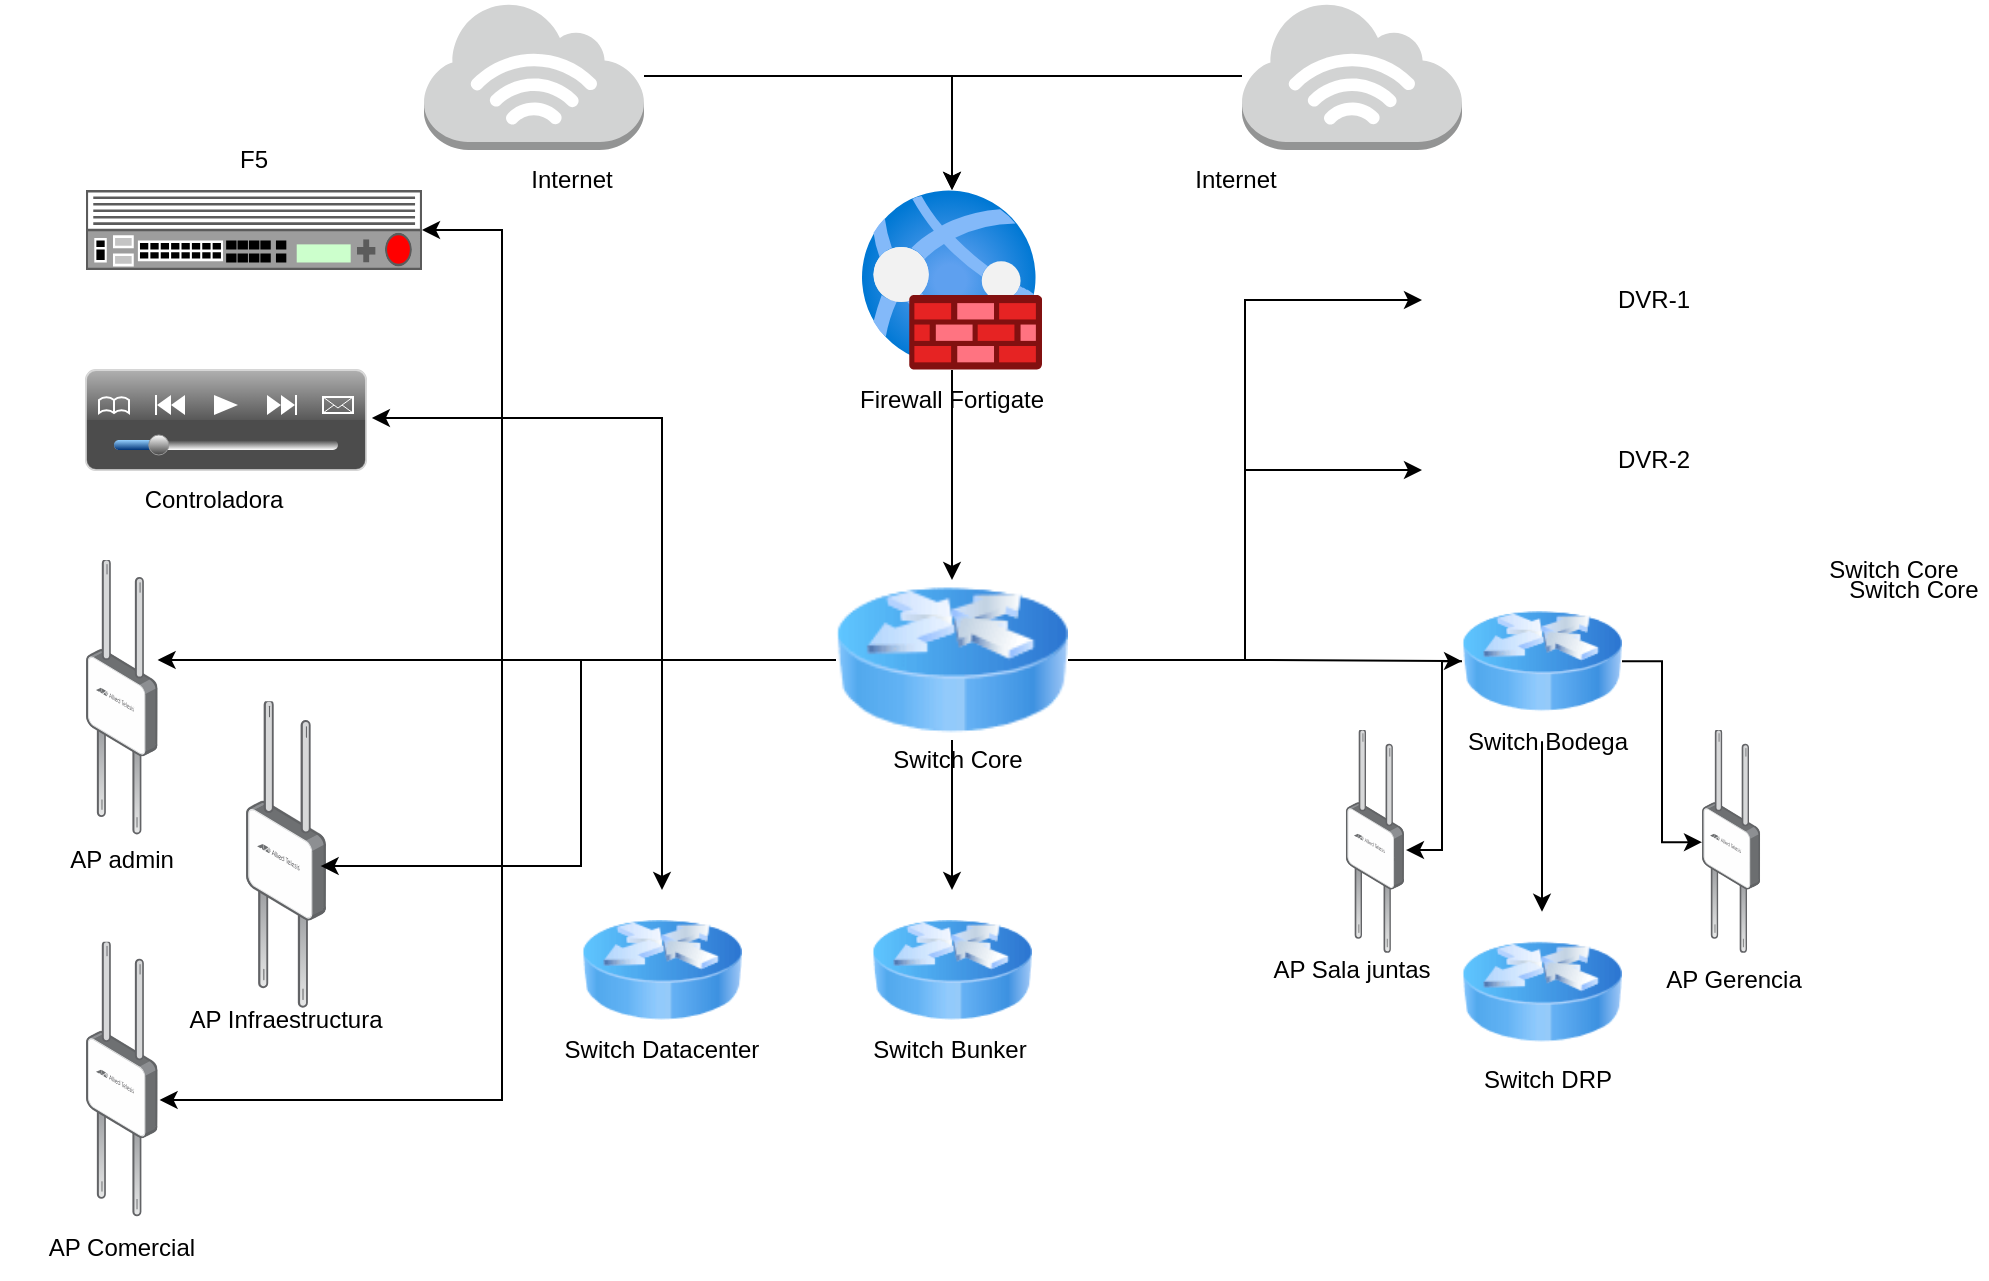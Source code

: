 <mxfile version="22.0.4" type="github">
  <diagram name="Página-1" id="9tAOP30OlYWil3FMNe02">
    <mxGraphModel dx="1120" dy="2959" grid="1" gridSize="10" guides="1" tooltips="1" connect="1" arrows="1" fold="1" page="1" pageScale="1" pageWidth="1169" pageHeight="827" math="0" shadow="0">
      <root>
        <mxCell id="0" />
        <mxCell id="1" parent="0" />
        <mxCell id="2fEGtuGKA0dDOJMrhrad-13" style="edgeStyle=orthogonalEdgeStyle;rounded=0;orthogonalLoop=1;jettySize=auto;html=1;" edge="1" parent="1" source="CN2Vb05HVUa8N6CticsA-1" target="2fEGtuGKA0dDOJMrhrad-6">
          <mxGeometry relative="1" as="geometry" />
        </mxCell>
        <mxCell id="CN2Vb05HVUa8N6CticsA-1" value="" style="image;aspect=fixed;html=1;points=[];align=center;fontSize=12;image=img/lib/azure2/networking/Web_Application_Firewall_Policies_WAF.svg;" parent="1" vertex="1">
          <mxGeometry x="500" y="-1670" width="90" height="90" as="geometry" />
        </mxCell>
        <mxCell id="2fEGtuGKA0dDOJMrhrad-5" style="edgeStyle=orthogonalEdgeStyle;rounded=0;orthogonalLoop=1;jettySize=auto;html=1;" edge="1" parent="1" source="2fEGtuGKA0dDOJMrhrad-1" target="CN2Vb05HVUa8N6CticsA-1">
          <mxGeometry relative="1" as="geometry" />
        </mxCell>
        <mxCell id="2fEGtuGKA0dDOJMrhrad-1" value="" style="outlineConnect=0;dashed=0;verticalLabelPosition=bottom;verticalAlign=top;align=center;html=1;shape=mxgraph.aws3.internet_3;fillColor=#D2D3D3;gradientColor=none;" vertex="1" parent="1">
          <mxGeometry x="690" y="-1764" width="110" height="74" as="geometry" />
        </mxCell>
        <mxCell id="2fEGtuGKA0dDOJMrhrad-4" style="edgeStyle=orthogonalEdgeStyle;rounded=0;orthogonalLoop=1;jettySize=auto;html=1;" edge="1" parent="1" source="2fEGtuGKA0dDOJMrhrad-3" target="CN2Vb05HVUa8N6CticsA-1">
          <mxGeometry relative="1" as="geometry" />
        </mxCell>
        <mxCell id="2fEGtuGKA0dDOJMrhrad-3" value="" style="outlineConnect=0;dashed=0;verticalLabelPosition=bottom;verticalAlign=top;align=center;html=1;shape=mxgraph.aws3.internet_3;fillColor=#D2D3D3;gradientColor=none;" vertex="1" parent="1">
          <mxGeometry x="281" y="-1764" width="110" height="74" as="geometry" />
        </mxCell>
        <mxCell id="2fEGtuGKA0dDOJMrhrad-12" style="edgeStyle=orthogonalEdgeStyle;rounded=0;orthogonalLoop=1;jettySize=auto;html=1;" edge="1" parent="1" source="2fEGtuGKA0dDOJMrhrad-6" target="2fEGtuGKA0dDOJMrhrad-9">
          <mxGeometry relative="1" as="geometry" />
        </mxCell>
        <mxCell id="2fEGtuGKA0dDOJMrhrad-26" style="edgeStyle=orthogonalEdgeStyle;rounded=0;orthogonalLoop=1;jettySize=auto;html=1;" edge="1" parent="1" source="2fEGtuGKA0dDOJMrhrad-6" target="2fEGtuGKA0dDOJMrhrad-7">
          <mxGeometry relative="1" as="geometry" />
        </mxCell>
        <mxCell id="2fEGtuGKA0dDOJMrhrad-27" style="edgeStyle=orthogonalEdgeStyle;rounded=0;orthogonalLoop=1;jettySize=auto;html=1;" edge="1" parent="1" source="2fEGtuGKA0dDOJMrhrad-6" target="2fEGtuGKA0dDOJMrhrad-8">
          <mxGeometry relative="1" as="geometry" />
        </mxCell>
        <mxCell id="2fEGtuGKA0dDOJMrhrad-32" style="edgeStyle=orthogonalEdgeStyle;rounded=0;orthogonalLoop=1;jettySize=auto;html=1;" edge="1" parent="1" source="2fEGtuGKA0dDOJMrhrad-6" target="2fEGtuGKA0dDOJMrhrad-28">
          <mxGeometry relative="1" as="geometry">
            <Array as="points">
              <mxPoint x="270" y="-1435" />
              <mxPoint x="270" y="-1435" />
            </Array>
          </mxGeometry>
        </mxCell>
        <mxCell id="2fEGtuGKA0dDOJMrhrad-35" style="edgeStyle=orthogonalEdgeStyle;rounded=0;orthogonalLoop=1;jettySize=auto;html=1;" edge="1" parent="1" source="2fEGtuGKA0dDOJMrhrad-6" target="2fEGtuGKA0dDOJMrhrad-22">
          <mxGeometry relative="1" as="geometry">
            <Array as="points">
              <mxPoint x="320" y="-1435" />
              <mxPoint x="320" y="-1650" />
            </Array>
          </mxGeometry>
        </mxCell>
        <mxCell id="2fEGtuGKA0dDOJMrhrad-59" style="edgeStyle=orthogonalEdgeStyle;rounded=0;orthogonalLoop=1;jettySize=auto;html=1;entryX=0;entryY=0.5;entryDx=0;entryDy=0;" edge="1" parent="1" source="2fEGtuGKA0dDOJMrhrad-6" target="2fEGtuGKA0dDOJMrhrad-57">
          <mxGeometry relative="1" as="geometry" />
        </mxCell>
        <mxCell id="2fEGtuGKA0dDOJMrhrad-60" style="edgeStyle=orthogonalEdgeStyle;rounded=0;orthogonalLoop=1;jettySize=auto;html=1;entryX=0;entryY=0.5;entryDx=0;entryDy=0;" edge="1" parent="1" source="2fEGtuGKA0dDOJMrhrad-6" target="2fEGtuGKA0dDOJMrhrad-58">
          <mxGeometry relative="1" as="geometry">
            <mxPoint x="730" y="-1540" as="targetPoint" />
          </mxGeometry>
        </mxCell>
        <mxCell id="2fEGtuGKA0dDOJMrhrad-6" value="" style="image;html=1;image=img/lib/clip_art/networking/Router_Icon_128x128.png" vertex="1" parent="1">
          <mxGeometry x="487" y="-1475" width="116" height="80" as="geometry" />
        </mxCell>
        <mxCell id="2fEGtuGKA0dDOJMrhrad-7" value="" style="image;html=1;image=img/lib/clip_art/networking/Router_Icon_128x128.png" vertex="1" parent="1">
          <mxGeometry x="360" y="-1320" width="80" height="80" as="geometry" />
        </mxCell>
        <mxCell id="2fEGtuGKA0dDOJMrhrad-41" style="edgeStyle=orthogonalEdgeStyle;rounded=0;orthogonalLoop=1;jettySize=auto;html=1;" edge="1" parent="1" source="2fEGtuGKA0dDOJMrhrad-8" target="2fEGtuGKA0dDOJMrhrad-38">
          <mxGeometry relative="1" as="geometry" />
        </mxCell>
        <mxCell id="2fEGtuGKA0dDOJMrhrad-44" style="edgeStyle=orthogonalEdgeStyle;rounded=0;orthogonalLoop=1;jettySize=auto;html=1;" edge="1" parent="1" source="2fEGtuGKA0dDOJMrhrad-8" target="2fEGtuGKA0dDOJMrhrad-43">
          <mxGeometry relative="1" as="geometry" />
        </mxCell>
        <mxCell id="2fEGtuGKA0dDOJMrhrad-8" value="" style="image;html=1;image=img/lib/clip_art/networking/Router_Icon_128x128.png" vertex="1" parent="1">
          <mxGeometry x="800" y="-1474.41" width="80" height="80" as="geometry" />
        </mxCell>
        <mxCell id="2fEGtuGKA0dDOJMrhrad-9" value="" style="image;html=1;image=img/lib/clip_art/networking/Router_Icon_128x128.png" vertex="1" parent="1">
          <mxGeometry x="505" y="-1320" width="80" height="80" as="geometry" />
        </mxCell>
        <mxCell id="2fEGtuGKA0dDOJMrhrad-11" value="Switch Core" style="text;html=1;strokeColor=none;fillColor=none;align=center;verticalAlign=middle;whiteSpace=wrap;rounded=0;" vertex="1" parent="1">
          <mxGeometry x="512" y="-1400" width="72" height="30" as="geometry" />
        </mxCell>
        <mxCell id="2fEGtuGKA0dDOJMrhrad-14" value="Switch Datacenter" style="text;html=1;strokeColor=none;fillColor=none;align=center;verticalAlign=middle;whiteSpace=wrap;rounded=0;" vertex="1" parent="1">
          <mxGeometry x="350" y="-1255" width="100" height="30" as="geometry" />
        </mxCell>
        <mxCell id="2fEGtuGKA0dDOJMrhrad-15" value="Internet" style="text;html=1;strokeColor=none;fillColor=none;align=center;verticalAlign=middle;whiteSpace=wrap;rounded=0;" vertex="1" parent="1">
          <mxGeometry x="319" y="-1690" width="72" height="30" as="geometry" />
        </mxCell>
        <mxCell id="2fEGtuGKA0dDOJMrhrad-16" value="Internet" style="text;html=1;strokeColor=none;fillColor=none;align=center;verticalAlign=middle;whiteSpace=wrap;rounded=0;" vertex="1" parent="1">
          <mxGeometry x="650.93" y="-1690" width="72" height="30" as="geometry" />
        </mxCell>
        <mxCell id="2fEGtuGKA0dDOJMrhrad-17" value="Switch Bodega" style="text;html=1;strokeColor=none;fillColor=none;align=center;verticalAlign=middle;whiteSpace=wrap;rounded=0;" vertex="1" parent="1">
          <mxGeometry x="800" y="-1409.41" width="86" height="30" as="geometry" />
        </mxCell>
        <mxCell id="2fEGtuGKA0dDOJMrhrad-18" value="DVR-1" style="text;html=1;strokeColor=none;fillColor=none;align=center;verticalAlign=middle;whiteSpace=wrap;rounded=0;" vertex="1" parent="1">
          <mxGeometry x="860" y="-1630" width="72" height="30" as="geometry" />
        </mxCell>
        <mxCell id="2fEGtuGKA0dDOJMrhrad-19" value="F5" style="text;html=1;strokeColor=none;fillColor=none;align=center;verticalAlign=middle;whiteSpace=wrap;rounded=0;" vertex="1" parent="1">
          <mxGeometry x="160" y="-1700" width="72" height="30" as="geometry" />
        </mxCell>
        <mxCell id="2fEGtuGKA0dDOJMrhrad-20" value="Switch Bunker" style="text;html=1;strokeColor=none;fillColor=none;align=center;verticalAlign=middle;whiteSpace=wrap;rounded=0;" vertex="1" parent="1">
          <mxGeometry x="500" y="-1255" width="88" height="30" as="geometry" />
        </mxCell>
        <mxCell id="2fEGtuGKA0dDOJMrhrad-21" value="Firewall Fortigate" style="text;html=1;strokeColor=none;fillColor=none;align=center;verticalAlign=middle;whiteSpace=wrap;rounded=0;" vertex="1" parent="1">
          <mxGeometry x="497" y="-1580" width="96" height="30" as="geometry" />
        </mxCell>
        <mxCell id="2fEGtuGKA0dDOJMrhrad-22" value="" style="strokeColor=#666666;html=1;labelPosition=right;align=left;spacingLeft=15;shadow=0;dashed=0;outlineConnect=0;shape=mxgraph.rack.f5.big_ip_89x0;" vertex="1" parent="1">
          <mxGeometry x="112" y="-1670" width="168" height="40" as="geometry" />
        </mxCell>
        <mxCell id="2fEGtuGKA0dDOJMrhrad-28" value="" style="image;points=[];aspect=fixed;html=1;align=center;shadow=0;dashed=0;image=img/lib/allied_telesis/wireless/Access_Point_Outdoor.svg;" vertex="1" parent="1">
          <mxGeometry x="112.0" y="-1485.0" width="35.8" height="138.2" as="geometry" />
        </mxCell>
        <mxCell id="2fEGtuGKA0dDOJMrhrad-29" value="" style="image;points=[];aspect=fixed;html=1;align=center;shadow=0;dashed=0;image=img/lib/allied_telesis/wireless/Access_Point_Outdoor.svg;" vertex="1" parent="1">
          <mxGeometry x="192" y="-1414.41" width="40" height="154.41" as="geometry" />
        </mxCell>
        <mxCell id="2fEGtuGKA0dDOJMrhrad-31" value="" style="image;points=[];aspect=fixed;html=1;align=center;shadow=0;dashed=0;image=img/lib/allied_telesis/wireless/Access_Point_Outdoor.svg;" vertex="1" parent="1">
          <mxGeometry x="112.0" y="-1294.1" width="35.8" height="138.2" as="geometry" />
        </mxCell>
        <mxCell id="2fEGtuGKA0dDOJMrhrad-33" style="edgeStyle=orthogonalEdgeStyle;rounded=0;orthogonalLoop=1;jettySize=auto;html=1;entryX=0.933;entryY=0.534;entryDx=0;entryDy=0;entryPerimeter=0;" edge="1" parent="1" source="2fEGtuGKA0dDOJMrhrad-6" target="2fEGtuGKA0dDOJMrhrad-29">
          <mxGeometry relative="1" as="geometry" />
        </mxCell>
        <mxCell id="2fEGtuGKA0dDOJMrhrad-34" style="edgeStyle=orthogonalEdgeStyle;rounded=0;orthogonalLoop=1;jettySize=auto;html=1;entryX=1.028;entryY=0.572;entryDx=0;entryDy=0;entryPerimeter=0;" edge="1" parent="1" source="2fEGtuGKA0dDOJMrhrad-6" target="2fEGtuGKA0dDOJMrhrad-31">
          <mxGeometry relative="1" as="geometry">
            <Array as="points">
              <mxPoint x="320" y="-1435" />
              <mxPoint x="320" y="-1215" />
            </Array>
          </mxGeometry>
        </mxCell>
        <mxCell id="2fEGtuGKA0dDOJMrhrad-36" value="" style="image;points=[];aspect=fixed;html=1;align=center;shadow=0;dashed=0;image=img/lib/allied_telesis/wireless/Access_Point_Outdoor.svg;" vertex="1" parent="1">
          <mxGeometry x="741.93" y="-1400" width="29.07" height="112.2" as="geometry" />
        </mxCell>
        <mxCell id="2fEGtuGKA0dDOJMrhrad-38" value="" style="image;points=[];aspect=fixed;html=1;align=center;shadow=0;dashed=0;image=img/lib/allied_telesis/wireless/Access_Point_Outdoor.svg;" vertex="1" parent="1">
          <mxGeometry x="920" y="-1400" width="29.07" height="112.2" as="geometry" />
        </mxCell>
        <mxCell id="2fEGtuGKA0dDOJMrhrad-42" style="edgeStyle=orthogonalEdgeStyle;rounded=0;orthogonalLoop=1;jettySize=auto;html=1;entryX=1.034;entryY=0.535;entryDx=0;entryDy=0;entryPerimeter=0;" edge="1" parent="1" source="2fEGtuGKA0dDOJMrhrad-8" target="2fEGtuGKA0dDOJMrhrad-36">
          <mxGeometry relative="1" as="geometry">
            <Array as="points">
              <mxPoint x="790" y="-1434" />
              <mxPoint x="790" y="-1340" />
            </Array>
          </mxGeometry>
        </mxCell>
        <mxCell id="2fEGtuGKA0dDOJMrhrad-43" value="" style="image;html=1;image=img/lib/clip_art/networking/Router_Icon_128x128.png" vertex="1" parent="1">
          <mxGeometry x="800" y="-1309.1" width="80" height="80" as="geometry" />
        </mxCell>
        <mxCell id="2fEGtuGKA0dDOJMrhrad-45" value="AP Gerencia" style="text;html=1;strokeColor=none;fillColor=none;align=center;verticalAlign=middle;whiteSpace=wrap;rounded=0;" vertex="1" parent="1">
          <mxGeometry x="900" y="-1290" width="72" height="30" as="geometry" />
        </mxCell>
        <mxCell id="2fEGtuGKA0dDOJMrhrad-46" value="Switch DRP" style="text;html=1;strokeColor=none;fillColor=none;align=center;verticalAlign=middle;whiteSpace=wrap;rounded=0;" vertex="1" parent="1">
          <mxGeometry x="807" y="-1240" width="72" height="30" as="geometry" />
        </mxCell>
        <mxCell id="2fEGtuGKA0dDOJMrhrad-47" value="Controladora" style="text;html=1;strokeColor=none;fillColor=none;align=center;verticalAlign=middle;whiteSpace=wrap;rounded=0;" vertex="1" parent="1">
          <mxGeometry x="140" y="-1530" width="72" height="30" as="geometry" />
        </mxCell>
        <mxCell id="2fEGtuGKA0dDOJMrhrad-48" value="AP admin" style="text;html=1;strokeColor=none;fillColor=none;align=center;verticalAlign=middle;whiteSpace=wrap;rounded=0;" vertex="1" parent="1">
          <mxGeometry x="93.9" y="-1350" width="72" height="30" as="geometry" />
        </mxCell>
        <mxCell id="2fEGtuGKA0dDOJMrhrad-49" value="AP Sala juntas" style="text;html=1;strokeColor=none;fillColor=none;align=center;verticalAlign=middle;whiteSpace=wrap;rounded=0;" vertex="1" parent="1">
          <mxGeometry x="700" y="-1295" width="90" height="30" as="geometry" />
        </mxCell>
        <mxCell id="2fEGtuGKA0dDOJMrhrad-50" value="Switch Core" style="text;html=1;strokeColor=none;fillColor=none;align=center;verticalAlign=middle;whiteSpace=wrap;rounded=0;" vertex="1" parent="1">
          <mxGeometry x="980" y="-1495" width="72" height="30" as="geometry" />
        </mxCell>
        <mxCell id="2fEGtuGKA0dDOJMrhrad-51" value="Switch Core" style="text;html=1;strokeColor=none;fillColor=none;align=center;verticalAlign=middle;whiteSpace=wrap;rounded=0;" vertex="1" parent="1">
          <mxGeometry x="990" y="-1485" width="72" height="30" as="geometry" />
        </mxCell>
        <mxCell id="2fEGtuGKA0dDOJMrhrad-52" value="AP Infraestructura" style="text;html=1;strokeColor=none;fillColor=none;align=center;verticalAlign=middle;whiteSpace=wrap;rounded=0;" vertex="1" parent="1">
          <mxGeometry x="152" y="-1270" width="120" height="30" as="geometry" />
        </mxCell>
        <mxCell id="2fEGtuGKA0dDOJMrhrad-53" value="AP Comercial" style="text;html=1;strokeColor=none;fillColor=none;align=center;verticalAlign=middle;whiteSpace=wrap;rounded=0;" vertex="1" parent="1">
          <mxGeometry x="69.9" y="-1155.9" width="120" height="30" as="geometry" />
        </mxCell>
        <mxCell id="2fEGtuGKA0dDOJMrhrad-54" value="" style="verticalLabelPosition=bottom;verticalAlign=top;html=1;shadow=0;dashed=0;strokeWidth=1;shape=mxgraph.ios.iVideoControls;barPos=20;sketch=0;" vertex="1" parent="1">
          <mxGeometry x="112" y="-1580" width="140" height="50" as="geometry" />
        </mxCell>
        <mxCell id="2fEGtuGKA0dDOJMrhrad-55" style="edgeStyle=orthogonalEdgeStyle;rounded=0;orthogonalLoop=1;jettySize=auto;html=1;entryX=1.021;entryY=0.48;entryDx=0;entryDy=0;entryPerimeter=0;" edge="1" parent="1" source="2fEGtuGKA0dDOJMrhrad-6" target="2fEGtuGKA0dDOJMrhrad-54">
          <mxGeometry relative="1" as="geometry">
            <Array as="points">
              <mxPoint x="400" y="-1435" />
              <mxPoint x="400" y="-1556" />
            </Array>
          </mxGeometry>
        </mxCell>
        <mxCell id="2fEGtuGKA0dDOJMrhrad-57" value="" style="shape=image;html=1;verticalAlign=top;verticalLabelPosition=bottom;labelBackgroundColor=#ffffff;imageAspect=0;aspect=fixed;image=https://cdn0.iconfinder.com/data/icons/google-material-design-3-0/48/ic_fiber_dvr_48px-128.png" vertex="1" parent="1">
          <mxGeometry x="780" y="-1650" width="70" height="70" as="geometry" />
        </mxCell>
        <mxCell id="2fEGtuGKA0dDOJMrhrad-58" value="" style="shape=image;html=1;verticalAlign=top;verticalLabelPosition=bottom;labelBackgroundColor=#ffffff;imageAspect=0;aspect=fixed;image=https://cdn0.iconfinder.com/data/icons/google-material-design-3-0/48/ic_fiber_dvr_48px-128.png" vertex="1" parent="1">
          <mxGeometry x="780" y="-1565" width="70" height="70" as="geometry" />
        </mxCell>
        <mxCell id="2fEGtuGKA0dDOJMrhrad-62" value="DVR-2" style="text;html=1;strokeColor=none;fillColor=none;align=center;verticalAlign=middle;whiteSpace=wrap;rounded=0;" vertex="1" parent="1">
          <mxGeometry x="860" y="-1550" width="72" height="30" as="geometry" />
        </mxCell>
      </root>
    </mxGraphModel>
  </diagram>
</mxfile>
